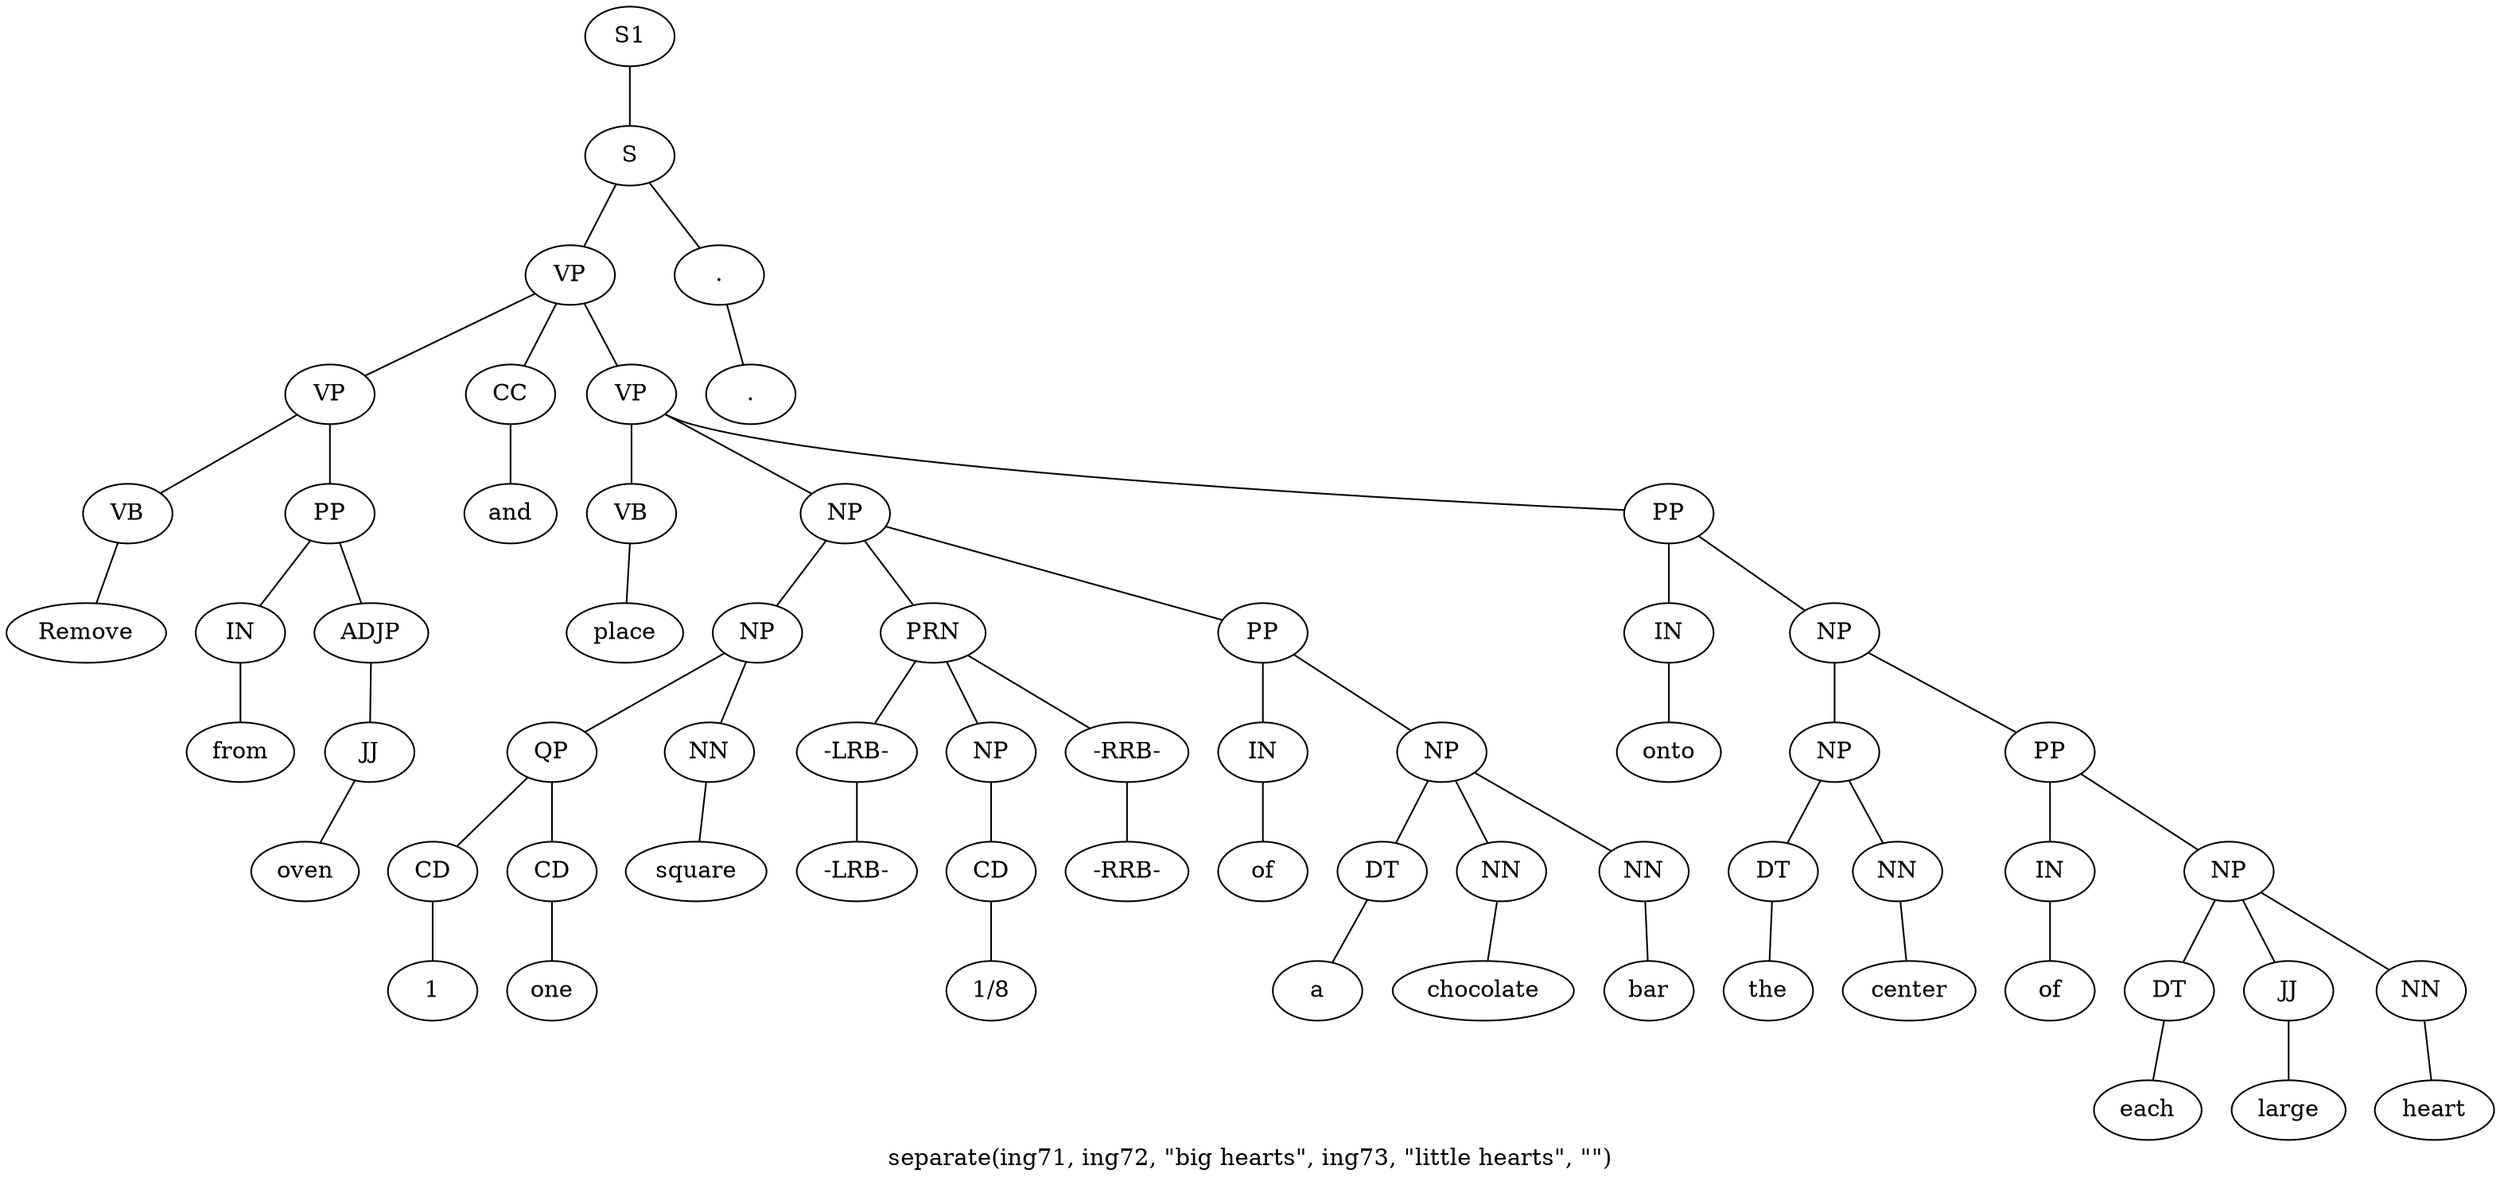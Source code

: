 graph SyntaxGraph {
	label = "separate(ing71, ing72, \"big hearts\", ing73, \"little hearts\", \"\")";
	Node0 [label="S1"];
	Node1 [label="S"];
	Node2 [label="VP"];
	Node3 [label="VP"];
	Node4 [label="VB"];
	Node5 [label="Remove"];
	Node6 [label="PP"];
	Node7 [label="IN"];
	Node8 [label="from"];
	Node9 [label="ADJP"];
	Node10 [label="JJ"];
	Node11 [label="oven"];
	Node12 [label="CC"];
	Node13 [label="and"];
	Node14 [label="VP"];
	Node15 [label="VB"];
	Node16 [label="place"];
	Node17 [label="NP"];
	Node18 [label="NP"];
	Node19 [label="QP"];
	Node20 [label="CD"];
	Node21 [label="1"];
	Node22 [label="CD"];
	Node23 [label="one"];
	Node24 [label="NN"];
	Node25 [label="square"];
	Node26 [label="PRN"];
	Node27 [label="-LRB-"];
	Node28 [label="-LRB-"];
	Node29 [label="NP"];
	Node30 [label="CD"];
	Node31 [label="1/8"];
	Node32 [label="-RRB-"];
	Node33 [label="-RRB-"];
	Node34 [label="PP"];
	Node35 [label="IN"];
	Node36 [label="of"];
	Node37 [label="NP"];
	Node38 [label="DT"];
	Node39 [label="a"];
	Node40 [label="NN"];
	Node41 [label="chocolate"];
	Node42 [label="NN"];
	Node43 [label="bar"];
	Node44 [label="PP"];
	Node45 [label="IN"];
	Node46 [label="onto"];
	Node47 [label="NP"];
	Node48 [label="NP"];
	Node49 [label="DT"];
	Node50 [label="the"];
	Node51 [label="NN"];
	Node52 [label="center"];
	Node53 [label="PP"];
	Node54 [label="IN"];
	Node55 [label="of"];
	Node56 [label="NP"];
	Node57 [label="DT"];
	Node58 [label="each"];
	Node59 [label="JJ"];
	Node60 [label="large"];
	Node61 [label="NN"];
	Node62 [label="heart"];
	Node63 [label="."];
	Node64 [label="."];

	Node0 -- Node1;
	Node1 -- Node2;
	Node1 -- Node63;
	Node2 -- Node3;
	Node2 -- Node12;
	Node2 -- Node14;
	Node3 -- Node4;
	Node3 -- Node6;
	Node4 -- Node5;
	Node6 -- Node7;
	Node6 -- Node9;
	Node7 -- Node8;
	Node9 -- Node10;
	Node10 -- Node11;
	Node12 -- Node13;
	Node14 -- Node15;
	Node14 -- Node17;
	Node14 -- Node44;
	Node15 -- Node16;
	Node17 -- Node18;
	Node17 -- Node26;
	Node17 -- Node34;
	Node18 -- Node19;
	Node18 -- Node24;
	Node19 -- Node20;
	Node19 -- Node22;
	Node20 -- Node21;
	Node22 -- Node23;
	Node24 -- Node25;
	Node26 -- Node27;
	Node26 -- Node29;
	Node26 -- Node32;
	Node27 -- Node28;
	Node29 -- Node30;
	Node30 -- Node31;
	Node32 -- Node33;
	Node34 -- Node35;
	Node34 -- Node37;
	Node35 -- Node36;
	Node37 -- Node38;
	Node37 -- Node40;
	Node37 -- Node42;
	Node38 -- Node39;
	Node40 -- Node41;
	Node42 -- Node43;
	Node44 -- Node45;
	Node44 -- Node47;
	Node45 -- Node46;
	Node47 -- Node48;
	Node47 -- Node53;
	Node48 -- Node49;
	Node48 -- Node51;
	Node49 -- Node50;
	Node51 -- Node52;
	Node53 -- Node54;
	Node53 -- Node56;
	Node54 -- Node55;
	Node56 -- Node57;
	Node56 -- Node59;
	Node56 -- Node61;
	Node57 -- Node58;
	Node59 -- Node60;
	Node61 -- Node62;
	Node63 -- Node64;
}